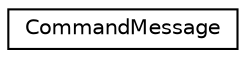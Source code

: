digraph "Graphical Class Hierarchy"
{
  edge [fontname="Helvetica",fontsize="10",labelfontname="Helvetica",labelfontsize="10"];
  node [fontname="Helvetica",fontsize="10",shape=record];
  rankdir="LR";
  Node1 [label="CommandMessage",height=0.2,width=0.4,color="black", fillcolor="white", style="filled",URL="$class_command_message.html"];
}
